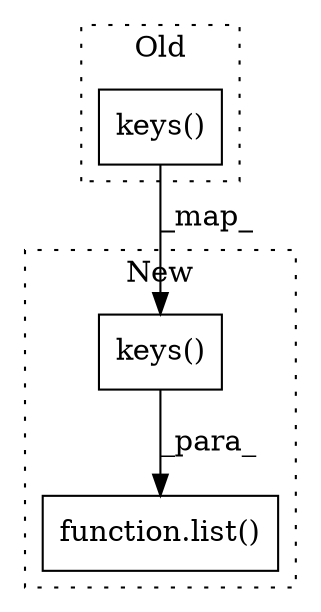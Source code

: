 digraph G {
subgraph cluster0 {
1 [label="keys()" a="75" s="81739" l="29" shape="box"];
label = "Old";
style="dotted";
}
subgraph cluster1 {
2 [label="keys()" a="75" s="81788" l="29" shape="box"];
3 [label="function.list()" a="75" s="81783,81817" l="5,1" shape="box"];
label = "New";
style="dotted";
}
1 -> 2 [label="_map_"];
2 -> 3 [label="_para_"];
}